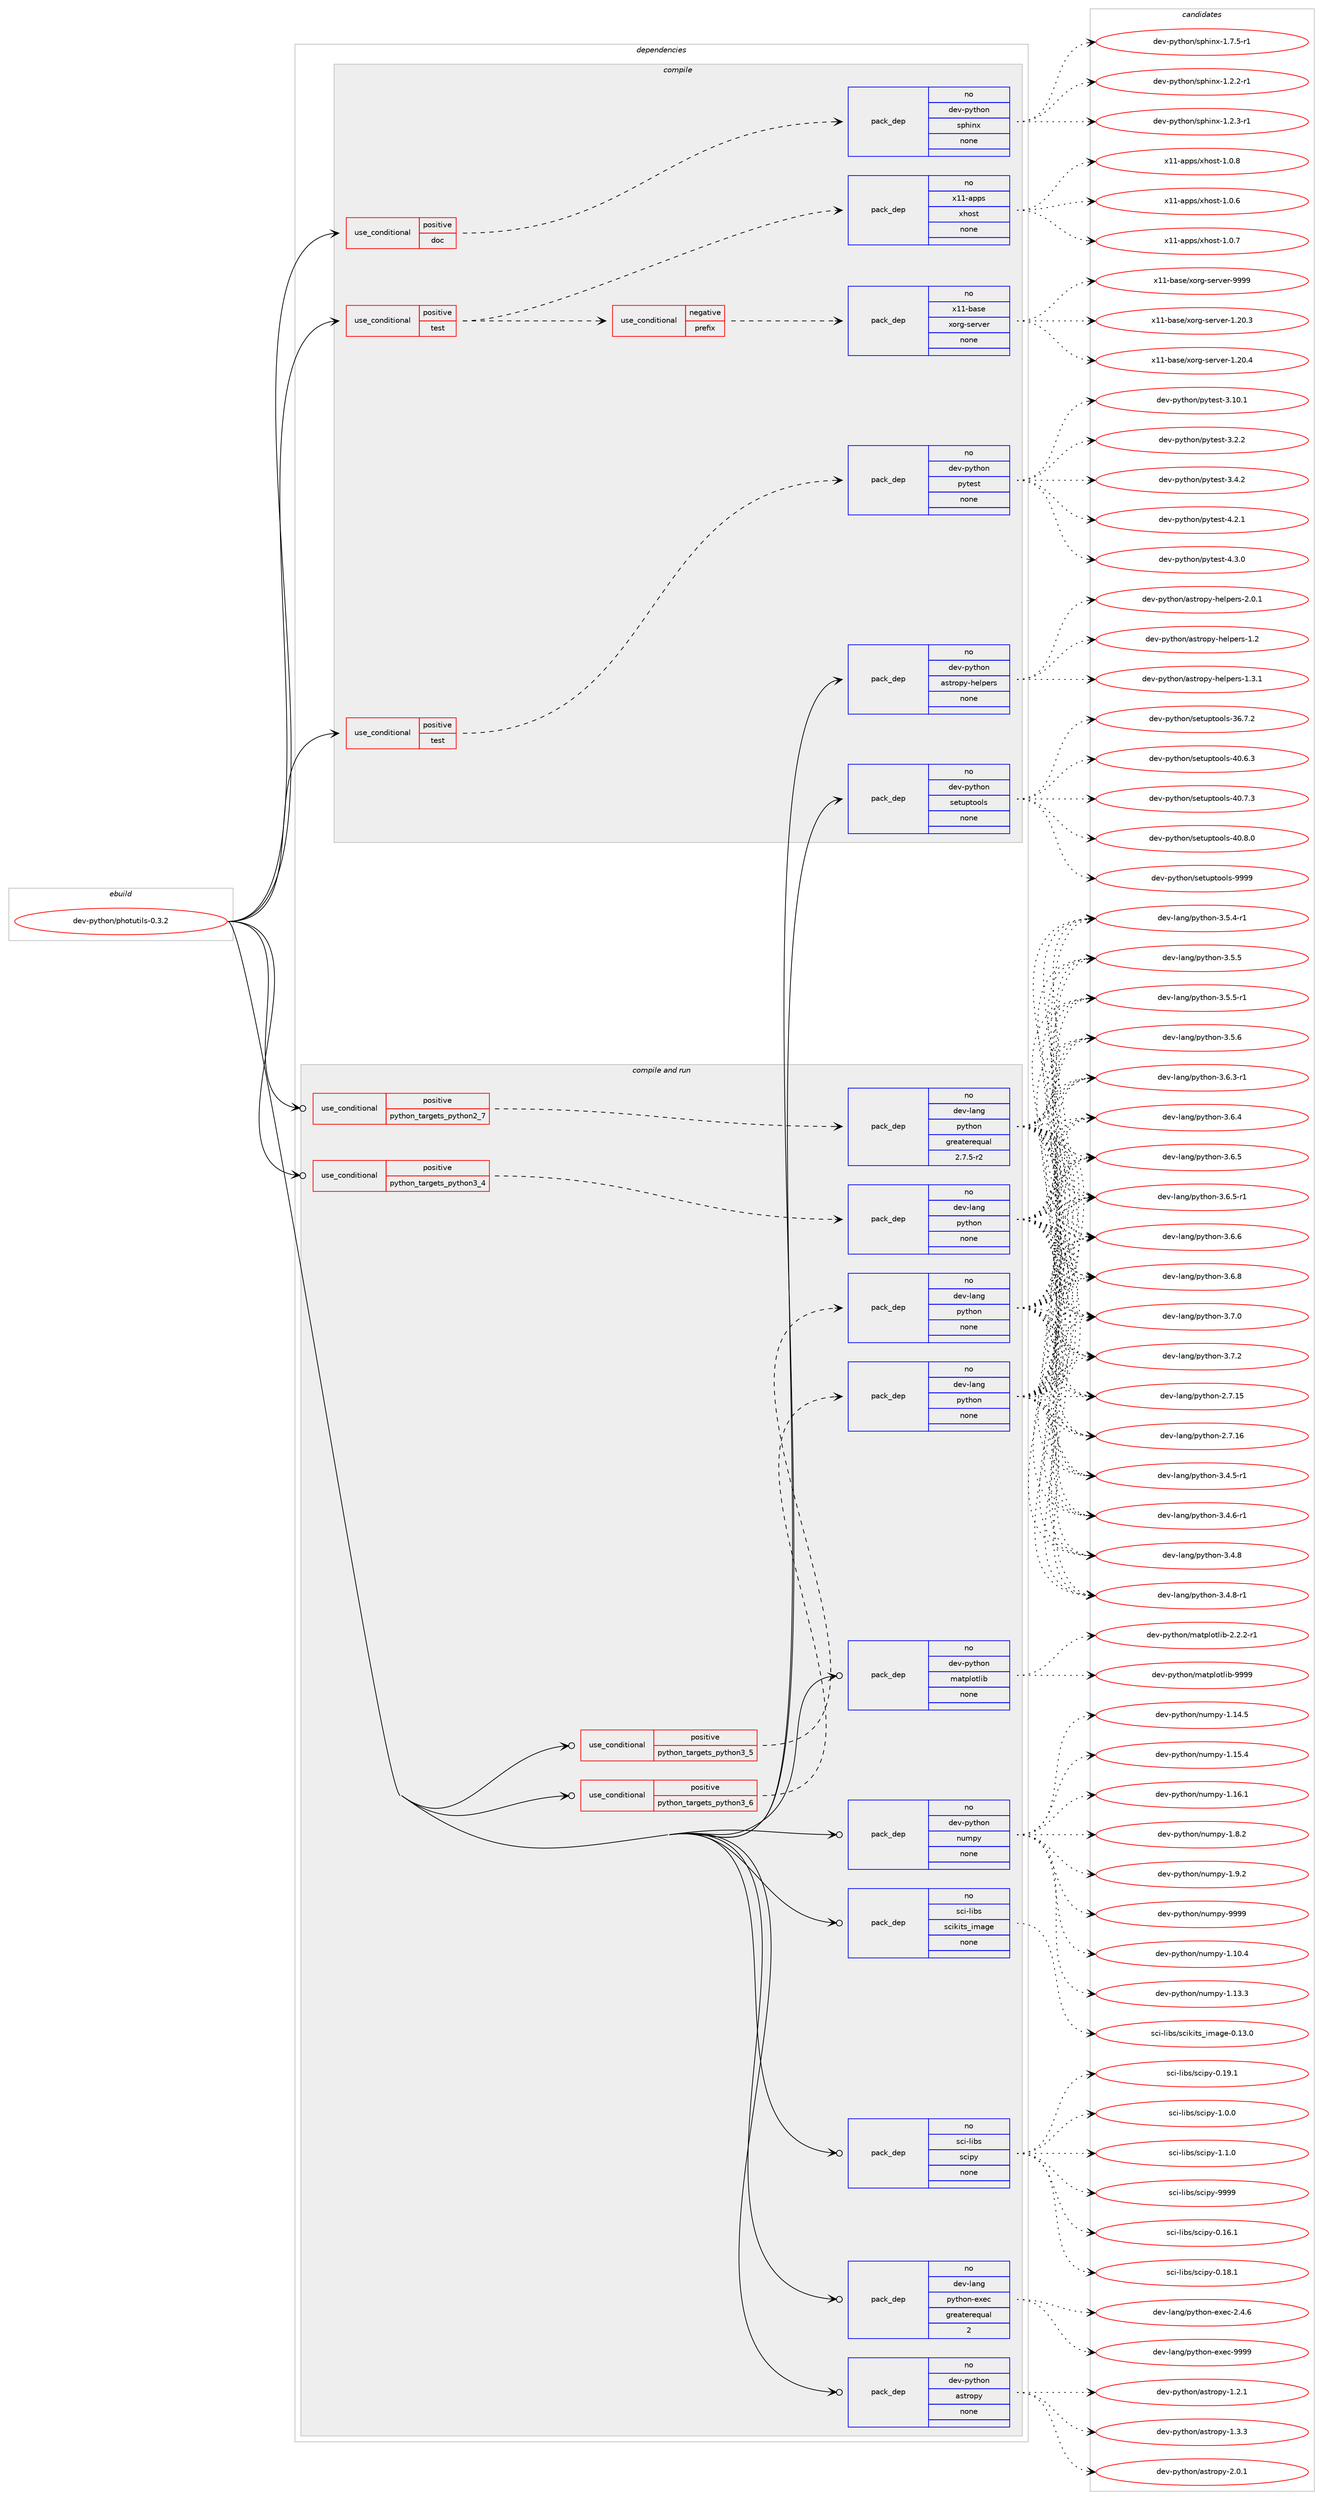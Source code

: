 digraph prolog {

# *************
# Graph options
# *************

newrank=true;
concentrate=true;
compound=true;
graph [rankdir=LR,fontname=Helvetica,fontsize=10,ranksep=1.5];#, ranksep=2.5, nodesep=0.2];
edge  [arrowhead=vee];
node  [fontname=Helvetica,fontsize=10];

# **********
# The ebuild
# **********

subgraph cluster_leftcol {
color=gray;
rank=same;
label=<<i>ebuild</i>>;
id [label="dev-python/photutils-0.3.2", color=red, width=4, href="../dev-python/photutils-0.3.2.svg"];
}

# ****************
# The dependencies
# ****************

subgraph cluster_midcol {
color=gray;
label=<<i>dependencies</i>>;
subgraph cluster_compile {
fillcolor="#eeeeee";
style=filled;
label=<<i>compile</i>>;
subgraph cond379362 {
dependency1425349 [label=<<TABLE BORDER="0" CELLBORDER="1" CELLSPACING="0" CELLPADDING="4"><TR><TD ROWSPAN="3" CELLPADDING="10">use_conditional</TD></TR><TR><TD>positive</TD></TR><TR><TD>doc</TD></TR></TABLE>>, shape=none, color=red];
subgraph pack1022677 {
dependency1425350 [label=<<TABLE BORDER="0" CELLBORDER="1" CELLSPACING="0" CELLPADDING="4" WIDTH="220"><TR><TD ROWSPAN="6" CELLPADDING="30">pack_dep</TD></TR><TR><TD WIDTH="110">no</TD></TR><TR><TD>dev-python</TD></TR><TR><TD>sphinx</TD></TR><TR><TD>none</TD></TR><TR><TD></TD></TR></TABLE>>, shape=none, color=blue];
}
dependency1425349:e -> dependency1425350:w [weight=20,style="dashed",arrowhead="vee"];
}
id:e -> dependency1425349:w [weight=20,style="solid",arrowhead="vee"];
subgraph cond379363 {
dependency1425351 [label=<<TABLE BORDER="0" CELLBORDER="1" CELLSPACING="0" CELLPADDING="4"><TR><TD ROWSPAN="3" CELLPADDING="10">use_conditional</TD></TR><TR><TD>positive</TD></TR><TR><TD>test</TD></TR></TABLE>>, shape=none, color=red];
subgraph cond379364 {
dependency1425352 [label=<<TABLE BORDER="0" CELLBORDER="1" CELLSPACING="0" CELLPADDING="4"><TR><TD ROWSPAN="3" CELLPADDING="10">use_conditional</TD></TR><TR><TD>negative</TD></TR><TR><TD>prefix</TD></TR></TABLE>>, shape=none, color=red];
subgraph pack1022678 {
dependency1425353 [label=<<TABLE BORDER="0" CELLBORDER="1" CELLSPACING="0" CELLPADDING="4" WIDTH="220"><TR><TD ROWSPAN="6" CELLPADDING="30">pack_dep</TD></TR><TR><TD WIDTH="110">no</TD></TR><TR><TD>x11-base</TD></TR><TR><TD>xorg-server</TD></TR><TR><TD>none</TD></TR><TR><TD></TD></TR></TABLE>>, shape=none, color=blue];
}
dependency1425352:e -> dependency1425353:w [weight=20,style="dashed",arrowhead="vee"];
}
dependency1425351:e -> dependency1425352:w [weight=20,style="dashed",arrowhead="vee"];
subgraph pack1022679 {
dependency1425354 [label=<<TABLE BORDER="0" CELLBORDER="1" CELLSPACING="0" CELLPADDING="4" WIDTH="220"><TR><TD ROWSPAN="6" CELLPADDING="30">pack_dep</TD></TR><TR><TD WIDTH="110">no</TD></TR><TR><TD>x11-apps</TD></TR><TR><TD>xhost</TD></TR><TR><TD>none</TD></TR><TR><TD></TD></TR></TABLE>>, shape=none, color=blue];
}
dependency1425351:e -> dependency1425354:w [weight=20,style="dashed",arrowhead="vee"];
}
id:e -> dependency1425351:w [weight=20,style="solid",arrowhead="vee"];
subgraph cond379365 {
dependency1425355 [label=<<TABLE BORDER="0" CELLBORDER="1" CELLSPACING="0" CELLPADDING="4"><TR><TD ROWSPAN="3" CELLPADDING="10">use_conditional</TD></TR><TR><TD>positive</TD></TR><TR><TD>test</TD></TR></TABLE>>, shape=none, color=red];
subgraph pack1022680 {
dependency1425356 [label=<<TABLE BORDER="0" CELLBORDER="1" CELLSPACING="0" CELLPADDING="4" WIDTH="220"><TR><TD ROWSPAN="6" CELLPADDING="30">pack_dep</TD></TR><TR><TD WIDTH="110">no</TD></TR><TR><TD>dev-python</TD></TR><TR><TD>pytest</TD></TR><TR><TD>none</TD></TR><TR><TD></TD></TR></TABLE>>, shape=none, color=blue];
}
dependency1425355:e -> dependency1425356:w [weight=20,style="dashed",arrowhead="vee"];
}
id:e -> dependency1425355:w [weight=20,style="solid",arrowhead="vee"];
subgraph pack1022681 {
dependency1425357 [label=<<TABLE BORDER="0" CELLBORDER="1" CELLSPACING="0" CELLPADDING="4" WIDTH="220"><TR><TD ROWSPAN="6" CELLPADDING="30">pack_dep</TD></TR><TR><TD WIDTH="110">no</TD></TR><TR><TD>dev-python</TD></TR><TR><TD>astropy-helpers</TD></TR><TR><TD>none</TD></TR><TR><TD></TD></TR></TABLE>>, shape=none, color=blue];
}
id:e -> dependency1425357:w [weight=20,style="solid",arrowhead="vee"];
subgraph pack1022682 {
dependency1425358 [label=<<TABLE BORDER="0" CELLBORDER="1" CELLSPACING="0" CELLPADDING="4" WIDTH="220"><TR><TD ROWSPAN="6" CELLPADDING="30">pack_dep</TD></TR><TR><TD WIDTH="110">no</TD></TR><TR><TD>dev-python</TD></TR><TR><TD>setuptools</TD></TR><TR><TD>none</TD></TR><TR><TD></TD></TR></TABLE>>, shape=none, color=blue];
}
id:e -> dependency1425358:w [weight=20,style="solid",arrowhead="vee"];
}
subgraph cluster_compileandrun {
fillcolor="#eeeeee";
style=filled;
label=<<i>compile and run</i>>;
subgraph cond379366 {
dependency1425359 [label=<<TABLE BORDER="0" CELLBORDER="1" CELLSPACING="0" CELLPADDING="4"><TR><TD ROWSPAN="3" CELLPADDING="10">use_conditional</TD></TR><TR><TD>positive</TD></TR><TR><TD>python_targets_python2_7</TD></TR></TABLE>>, shape=none, color=red];
subgraph pack1022683 {
dependency1425360 [label=<<TABLE BORDER="0" CELLBORDER="1" CELLSPACING="0" CELLPADDING="4" WIDTH="220"><TR><TD ROWSPAN="6" CELLPADDING="30">pack_dep</TD></TR><TR><TD WIDTH="110">no</TD></TR><TR><TD>dev-lang</TD></TR><TR><TD>python</TD></TR><TR><TD>greaterequal</TD></TR><TR><TD>2.7.5-r2</TD></TR></TABLE>>, shape=none, color=blue];
}
dependency1425359:e -> dependency1425360:w [weight=20,style="dashed",arrowhead="vee"];
}
id:e -> dependency1425359:w [weight=20,style="solid",arrowhead="odotvee"];
subgraph cond379367 {
dependency1425361 [label=<<TABLE BORDER="0" CELLBORDER="1" CELLSPACING="0" CELLPADDING="4"><TR><TD ROWSPAN="3" CELLPADDING="10">use_conditional</TD></TR><TR><TD>positive</TD></TR><TR><TD>python_targets_python3_4</TD></TR></TABLE>>, shape=none, color=red];
subgraph pack1022684 {
dependency1425362 [label=<<TABLE BORDER="0" CELLBORDER="1" CELLSPACING="0" CELLPADDING="4" WIDTH="220"><TR><TD ROWSPAN="6" CELLPADDING="30">pack_dep</TD></TR><TR><TD WIDTH="110">no</TD></TR><TR><TD>dev-lang</TD></TR><TR><TD>python</TD></TR><TR><TD>none</TD></TR><TR><TD></TD></TR></TABLE>>, shape=none, color=blue];
}
dependency1425361:e -> dependency1425362:w [weight=20,style="dashed",arrowhead="vee"];
}
id:e -> dependency1425361:w [weight=20,style="solid",arrowhead="odotvee"];
subgraph cond379368 {
dependency1425363 [label=<<TABLE BORDER="0" CELLBORDER="1" CELLSPACING="0" CELLPADDING="4"><TR><TD ROWSPAN="3" CELLPADDING="10">use_conditional</TD></TR><TR><TD>positive</TD></TR><TR><TD>python_targets_python3_5</TD></TR></TABLE>>, shape=none, color=red];
subgraph pack1022685 {
dependency1425364 [label=<<TABLE BORDER="0" CELLBORDER="1" CELLSPACING="0" CELLPADDING="4" WIDTH="220"><TR><TD ROWSPAN="6" CELLPADDING="30">pack_dep</TD></TR><TR><TD WIDTH="110">no</TD></TR><TR><TD>dev-lang</TD></TR><TR><TD>python</TD></TR><TR><TD>none</TD></TR><TR><TD></TD></TR></TABLE>>, shape=none, color=blue];
}
dependency1425363:e -> dependency1425364:w [weight=20,style="dashed",arrowhead="vee"];
}
id:e -> dependency1425363:w [weight=20,style="solid",arrowhead="odotvee"];
subgraph cond379369 {
dependency1425365 [label=<<TABLE BORDER="0" CELLBORDER="1" CELLSPACING="0" CELLPADDING="4"><TR><TD ROWSPAN="3" CELLPADDING="10">use_conditional</TD></TR><TR><TD>positive</TD></TR><TR><TD>python_targets_python3_6</TD></TR></TABLE>>, shape=none, color=red];
subgraph pack1022686 {
dependency1425366 [label=<<TABLE BORDER="0" CELLBORDER="1" CELLSPACING="0" CELLPADDING="4" WIDTH="220"><TR><TD ROWSPAN="6" CELLPADDING="30">pack_dep</TD></TR><TR><TD WIDTH="110">no</TD></TR><TR><TD>dev-lang</TD></TR><TR><TD>python</TD></TR><TR><TD>none</TD></TR><TR><TD></TD></TR></TABLE>>, shape=none, color=blue];
}
dependency1425365:e -> dependency1425366:w [weight=20,style="dashed",arrowhead="vee"];
}
id:e -> dependency1425365:w [weight=20,style="solid",arrowhead="odotvee"];
subgraph pack1022687 {
dependency1425367 [label=<<TABLE BORDER="0" CELLBORDER="1" CELLSPACING="0" CELLPADDING="4" WIDTH="220"><TR><TD ROWSPAN="6" CELLPADDING="30">pack_dep</TD></TR><TR><TD WIDTH="110">no</TD></TR><TR><TD>dev-lang</TD></TR><TR><TD>python-exec</TD></TR><TR><TD>greaterequal</TD></TR><TR><TD>2</TD></TR></TABLE>>, shape=none, color=blue];
}
id:e -> dependency1425367:w [weight=20,style="solid",arrowhead="odotvee"];
subgraph pack1022688 {
dependency1425368 [label=<<TABLE BORDER="0" CELLBORDER="1" CELLSPACING="0" CELLPADDING="4" WIDTH="220"><TR><TD ROWSPAN="6" CELLPADDING="30">pack_dep</TD></TR><TR><TD WIDTH="110">no</TD></TR><TR><TD>dev-python</TD></TR><TR><TD>astropy</TD></TR><TR><TD>none</TD></TR><TR><TD></TD></TR></TABLE>>, shape=none, color=blue];
}
id:e -> dependency1425368:w [weight=20,style="solid",arrowhead="odotvee"];
subgraph pack1022689 {
dependency1425369 [label=<<TABLE BORDER="0" CELLBORDER="1" CELLSPACING="0" CELLPADDING="4" WIDTH="220"><TR><TD ROWSPAN="6" CELLPADDING="30">pack_dep</TD></TR><TR><TD WIDTH="110">no</TD></TR><TR><TD>dev-python</TD></TR><TR><TD>matplotlib</TD></TR><TR><TD>none</TD></TR><TR><TD></TD></TR></TABLE>>, shape=none, color=blue];
}
id:e -> dependency1425369:w [weight=20,style="solid",arrowhead="odotvee"];
subgraph pack1022690 {
dependency1425370 [label=<<TABLE BORDER="0" CELLBORDER="1" CELLSPACING="0" CELLPADDING="4" WIDTH="220"><TR><TD ROWSPAN="6" CELLPADDING="30">pack_dep</TD></TR><TR><TD WIDTH="110">no</TD></TR><TR><TD>dev-python</TD></TR><TR><TD>numpy</TD></TR><TR><TD>none</TD></TR><TR><TD></TD></TR></TABLE>>, shape=none, color=blue];
}
id:e -> dependency1425370:w [weight=20,style="solid",arrowhead="odotvee"];
subgraph pack1022691 {
dependency1425371 [label=<<TABLE BORDER="0" CELLBORDER="1" CELLSPACING="0" CELLPADDING="4" WIDTH="220"><TR><TD ROWSPAN="6" CELLPADDING="30">pack_dep</TD></TR><TR><TD WIDTH="110">no</TD></TR><TR><TD>sci-libs</TD></TR><TR><TD>scikits_image</TD></TR><TR><TD>none</TD></TR><TR><TD></TD></TR></TABLE>>, shape=none, color=blue];
}
id:e -> dependency1425371:w [weight=20,style="solid",arrowhead="odotvee"];
subgraph pack1022692 {
dependency1425372 [label=<<TABLE BORDER="0" CELLBORDER="1" CELLSPACING="0" CELLPADDING="4" WIDTH="220"><TR><TD ROWSPAN="6" CELLPADDING="30">pack_dep</TD></TR><TR><TD WIDTH="110">no</TD></TR><TR><TD>sci-libs</TD></TR><TR><TD>scipy</TD></TR><TR><TD>none</TD></TR><TR><TD></TD></TR></TABLE>>, shape=none, color=blue];
}
id:e -> dependency1425372:w [weight=20,style="solid",arrowhead="odotvee"];
}
subgraph cluster_run {
fillcolor="#eeeeee";
style=filled;
label=<<i>run</i>>;
}
}

# **************
# The candidates
# **************

subgraph cluster_choices {
rank=same;
color=gray;
label=<<i>candidates</i>>;

subgraph choice1022677 {
color=black;
nodesep=1;
choice10010111845112121116104111110471151121041051101204549465046504511449 [label="dev-python/sphinx-1.2.2-r1", color=red, width=4,href="../dev-python/sphinx-1.2.2-r1.svg"];
choice10010111845112121116104111110471151121041051101204549465046514511449 [label="dev-python/sphinx-1.2.3-r1", color=red, width=4,href="../dev-python/sphinx-1.2.3-r1.svg"];
choice10010111845112121116104111110471151121041051101204549465546534511449 [label="dev-python/sphinx-1.7.5-r1", color=red, width=4,href="../dev-python/sphinx-1.7.5-r1.svg"];
dependency1425350:e -> choice10010111845112121116104111110471151121041051101204549465046504511449:w [style=dotted,weight="100"];
dependency1425350:e -> choice10010111845112121116104111110471151121041051101204549465046514511449:w [style=dotted,weight="100"];
dependency1425350:e -> choice10010111845112121116104111110471151121041051101204549465546534511449:w [style=dotted,weight="100"];
}
subgraph choice1022678 {
color=black;
nodesep=1;
choice1204949459897115101471201111141034511510111411810111445494650484651 [label="x11-base/xorg-server-1.20.3", color=red, width=4,href="../x11-base/xorg-server-1.20.3.svg"];
choice1204949459897115101471201111141034511510111411810111445494650484652 [label="x11-base/xorg-server-1.20.4", color=red, width=4,href="../x11-base/xorg-server-1.20.4.svg"];
choice120494945989711510147120111114103451151011141181011144557575757 [label="x11-base/xorg-server-9999", color=red, width=4,href="../x11-base/xorg-server-9999.svg"];
dependency1425353:e -> choice1204949459897115101471201111141034511510111411810111445494650484651:w [style=dotted,weight="100"];
dependency1425353:e -> choice1204949459897115101471201111141034511510111411810111445494650484652:w [style=dotted,weight="100"];
dependency1425353:e -> choice120494945989711510147120111114103451151011141181011144557575757:w [style=dotted,weight="100"];
}
subgraph choice1022679 {
color=black;
nodesep=1;
choice1204949459711211211547120104111115116454946484654 [label="x11-apps/xhost-1.0.6", color=red, width=4,href="../x11-apps/xhost-1.0.6.svg"];
choice1204949459711211211547120104111115116454946484655 [label="x11-apps/xhost-1.0.7", color=red, width=4,href="../x11-apps/xhost-1.0.7.svg"];
choice1204949459711211211547120104111115116454946484656 [label="x11-apps/xhost-1.0.8", color=red, width=4,href="../x11-apps/xhost-1.0.8.svg"];
dependency1425354:e -> choice1204949459711211211547120104111115116454946484654:w [style=dotted,weight="100"];
dependency1425354:e -> choice1204949459711211211547120104111115116454946484655:w [style=dotted,weight="100"];
dependency1425354:e -> choice1204949459711211211547120104111115116454946484656:w [style=dotted,weight="100"];
}
subgraph choice1022680 {
color=black;
nodesep=1;
choice100101118451121211161041111104711212111610111511645514649484649 [label="dev-python/pytest-3.10.1", color=red, width=4,href="../dev-python/pytest-3.10.1.svg"];
choice1001011184511212111610411111047112121116101115116455146504650 [label="dev-python/pytest-3.2.2", color=red, width=4,href="../dev-python/pytest-3.2.2.svg"];
choice1001011184511212111610411111047112121116101115116455146524650 [label="dev-python/pytest-3.4.2", color=red, width=4,href="../dev-python/pytest-3.4.2.svg"];
choice1001011184511212111610411111047112121116101115116455246504649 [label="dev-python/pytest-4.2.1", color=red, width=4,href="../dev-python/pytest-4.2.1.svg"];
choice1001011184511212111610411111047112121116101115116455246514648 [label="dev-python/pytest-4.3.0", color=red, width=4,href="../dev-python/pytest-4.3.0.svg"];
dependency1425356:e -> choice100101118451121211161041111104711212111610111511645514649484649:w [style=dotted,weight="100"];
dependency1425356:e -> choice1001011184511212111610411111047112121116101115116455146504650:w [style=dotted,weight="100"];
dependency1425356:e -> choice1001011184511212111610411111047112121116101115116455146524650:w [style=dotted,weight="100"];
dependency1425356:e -> choice1001011184511212111610411111047112121116101115116455246504649:w [style=dotted,weight="100"];
dependency1425356:e -> choice1001011184511212111610411111047112121116101115116455246514648:w [style=dotted,weight="100"];
}
subgraph choice1022681 {
color=black;
nodesep=1;
choice1001011184511212111610411111047971151161141111121214510410110811210111411545494650 [label="dev-python/astropy-helpers-1.2", color=red, width=4,href="../dev-python/astropy-helpers-1.2.svg"];
choice10010111845112121116104111110479711511611411111212145104101108112101114115454946514649 [label="dev-python/astropy-helpers-1.3.1", color=red, width=4,href="../dev-python/astropy-helpers-1.3.1.svg"];
choice10010111845112121116104111110479711511611411111212145104101108112101114115455046484649 [label="dev-python/astropy-helpers-2.0.1", color=red, width=4,href="../dev-python/astropy-helpers-2.0.1.svg"];
dependency1425357:e -> choice1001011184511212111610411111047971151161141111121214510410110811210111411545494650:w [style=dotted,weight="100"];
dependency1425357:e -> choice10010111845112121116104111110479711511611411111212145104101108112101114115454946514649:w [style=dotted,weight="100"];
dependency1425357:e -> choice10010111845112121116104111110479711511611411111212145104101108112101114115455046484649:w [style=dotted,weight="100"];
}
subgraph choice1022682 {
color=black;
nodesep=1;
choice100101118451121211161041111104711510111611711211611111110811545515446554650 [label="dev-python/setuptools-36.7.2", color=red, width=4,href="../dev-python/setuptools-36.7.2.svg"];
choice100101118451121211161041111104711510111611711211611111110811545524846544651 [label="dev-python/setuptools-40.6.3", color=red, width=4,href="../dev-python/setuptools-40.6.3.svg"];
choice100101118451121211161041111104711510111611711211611111110811545524846554651 [label="dev-python/setuptools-40.7.3", color=red, width=4,href="../dev-python/setuptools-40.7.3.svg"];
choice100101118451121211161041111104711510111611711211611111110811545524846564648 [label="dev-python/setuptools-40.8.0", color=red, width=4,href="../dev-python/setuptools-40.8.0.svg"];
choice10010111845112121116104111110471151011161171121161111111081154557575757 [label="dev-python/setuptools-9999", color=red, width=4,href="../dev-python/setuptools-9999.svg"];
dependency1425358:e -> choice100101118451121211161041111104711510111611711211611111110811545515446554650:w [style=dotted,weight="100"];
dependency1425358:e -> choice100101118451121211161041111104711510111611711211611111110811545524846544651:w [style=dotted,weight="100"];
dependency1425358:e -> choice100101118451121211161041111104711510111611711211611111110811545524846554651:w [style=dotted,weight="100"];
dependency1425358:e -> choice100101118451121211161041111104711510111611711211611111110811545524846564648:w [style=dotted,weight="100"];
dependency1425358:e -> choice10010111845112121116104111110471151011161171121161111111081154557575757:w [style=dotted,weight="100"];
}
subgraph choice1022683 {
color=black;
nodesep=1;
choice10010111845108971101034711212111610411111045504655464953 [label="dev-lang/python-2.7.15", color=red, width=4,href="../dev-lang/python-2.7.15.svg"];
choice10010111845108971101034711212111610411111045504655464954 [label="dev-lang/python-2.7.16", color=red, width=4,href="../dev-lang/python-2.7.16.svg"];
choice1001011184510897110103471121211161041111104551465246534511449 [label="dev-lang/python-3.4.5-r1", color=red, width=4,href="../dev-lang/python-3.4.5-r1.svg"];
choice1001011184510897110103471121211161041111104551465246544511449 [label="dev-lang/python-3.4.6-r1", color=red, width=4,href="../dev-lang/python-3.4.6-r1.svg"];
choice100101118451089711010347112121116104111110455146524656 [label="dev-lang/python-3.4.8", color=red, width=4,href="../dev-lang/python-3.4.8.svg"];
choice1001011184510897110103471121211161041111104551465246564511449 [label="dev-lang/python-3.4.8-r1", color=red, width=4,href="../dev-lang/python-3.4.8-r1.svg"];
choice1001011184510897110103471121211161041111104551465346524511449 [label="dev-lang/python-3.5.4-r1", color=red, width=4,href="../dev-lang/python-3.5.4-r1.svg"];
choice100101118451089711010347112121116104111110455146534653 [label="dev-lang/python-3.5.5", color=red, width=4,href="../dev-lang/python-3.5.5.svg"];
choice1001011184510897110103471121211161041111104551465346534511449 [label="dev-lang/python-3.5.5-r1", color=red, width=4,href="../dev-lang/python-3.5.5-r1.svg"];
choice100101118451089711010347112121116104111110455146534654 [label="dev-lang/python-3.5.6", color=red, width=4,href="../dev-lang/python-3.5.6.svg"];
choice1001011184510897110103471121211161041111104551465446514511449 [label="dev-lang/python-3.6.3-r1", color=red, width=4,href="../dev-lang/python-3.6.3-r1.svg"];
choice100101118451089711010347112121116104111110455146544652 [label="dev-lang/python-3.6.4", color=red, width=4,href="../dev-lang/python-3.6.4.svg"];
choice100101118451089711010347112121116104111110455146544653 [label="dev-lang/python-3.6.5", color=red, width=4,href="../dev-lang/python-3.6.5.svg"];
choice1001011184510897110103471121211161041111104551465446534511449 [label="dev-lang/python-3.6.5-r1", color=red, width=4,href="../dev-lang/python-3.6.5-r1.svg"];
choice100101118451089711010347112121116104111110455146544654 [label="dev-lang/python-3.6.6", color=red, width=4,href="../dev-lang/python-3.6.6.svg"];
choice100101118451089711010347112121116104111110455146544656 [label="dev-lang/python-3.6.8", color=red, width=4,href="../dev-lang/python-3.6.8.svg"];
choice100101118451089711010347112121116104111110455146554648 [label="dev-lang/python-3.7.0", color=red, width=4,href="../dev-lang/python-3.7.0.svg"];
choice100101118451089711010347112121116104111110455146554650 [label="dev-lang/python-3.7.2", color=red, width=4,href="../dev-lang/python-3.7.2.svg"];
dependency1425360:e -> choice10010111845108971101034711212111610411111045504655464953:w [style=dotted,weight="100"];
dependency1425360:e -> choice10010111845108971101034711212111610411111045504655464954:w [style=dotted,weight="100"];
dependency1425360:e -> choice1001011184510897110103471121211161041111104551465246534511449:w [style=dotted,weight="100"];
dependency1425360:e -> choice1001011184510897110103471121211161041111104551465246544511449:w [style=dotted,weight="100"];
dependency1425360:e -> choice100101118451089711010347112121116104111110455146524656:w [style=dotted,weight="100"];
dependency1425360:e -> choice1001011184510897110103471121211161041111104551465246564511449:w [style=dotted,weight="100"];
dependency1425360:e -> choice1001011184510897110103471121211161041111104551465346524511449:w [style=dotted,weight="100"];
dependency1425360:e -> choice100101118451089711010347112121116104111110455146534653:w [style=dotted,weight="100"];
dependency1425360:e -> choice1001011184510897110103471121211161041111104551465346534511449:w [style=dotted,weight="100"];
dependency1425360:e -> choice100101118451089711010347112121116104111110455146534654:w [style=dotted,weight="100"];
dependency1425360:e -> choice1001011184510897110103471121211161041111104551465446514511449:w [style=dotted,weight="100"];
dependency1425360:e -> choice100101118451089711010347112121116104111110455146544652:w [style=dotted,weight="100"];
dependency1425360:e -> choice100101118451089711010347112121116104111110455146544653:w [style=dotted,weight="100"];
dependency1425360:e -> choice1001011184510897110103471121211161041111104551465446534511449:w [style=dotted,weight="100"];
dependency1425360:e -> choice100101118451089711010347112121116104111110455146544654:w [style=dotted,weight="100"];
dependency1425360:e -> choice100101118451089711010347112121116104111110455146544656:w [style=dotted,weight="100"];
dependency1425360:e -> choice100101118451089711010347112121116104111110455146554648:w [style=dotted,weight="100"];
dependency1425360:e -> choice100101118451089711010347112121116104111110455146554650:w [style=dotted,weight="100"];
}
subgraph choice1022684 {
color=black;
nodesep=1;
choice10010111845108971101034711212111610411111045504655464953 [label="dev-lang/python-2.7.15", color=red, width=4,href="../dev-lang/python-2.7.15.svg"];
choice10010111845108971101034711212111610411111045504655464954 [label="dev-lang/python-2.7.16", color=red, width=4,href="../dev-lang/python-2.7.16.svg"];
choice1001011184510897110103471121211161041111104551465246534511449 [label="dev-lang/python-3.4.5-r1", color=red, width=4,href="../dev-lang/python-3.4.5-r1.svg"];
choice1001011184510897110103471121211161041111104551465246544511449 [label="dev-lang/python-3.4.6-r1", color=red, width=4,href="../dev-lang/python-3.4.6-r1.svg"];
choice100101118451089711010347112121116104111110455146524656 [label="dev-lang/python-3.4.8", color=red, width=4,href="../dev-lang/python-3.4.8.svg"];
choice1001011184510897110103471121211161041111104551465246564511449 [label="dev-lang/python-3.4.8-r1", color=red, width=4,href="../dev-lang/python-3.4.8-r1.svg"];
choice1001011184510897110103471121211161041111104551465346524511449 [label="dev-lang/python-3.5.4-r1", color=red, width=4,href="../dev-lang/python-3.5.4-r1.svg"];
choice100101118451089711010347112121116104111110455146534653 [label="dev-lang/python-3.5.5", color=red, width=4,href="../dev-lang/python-3.5.5.svg"];
choice1001011184510897110103471121211161041111104551465346534511449 [label="dev-lang/python-3.5.5-r1", color=red, width=4,href="../dev-lang/python-3.5.5-r1.svg"];
choice100101118451089711010347112121116104111110455146534654 [label="dev-lang/python-3.5.6", color=red, width=4,href="../dev-lang/python-3.5.6.svg"];
choice1001011184510897110103471121211161041111104551465446514511449 [label="dev-lang/python-3.6.3-r1", color=red, width=4,href="../dev-lang/python-3.6.3-r1.svg"];
choice100101118451089711010347112121116104111110455146544652 [label="dev-lang/python-3.6.4", color=red, width=4,href="../dev-lang/python-3.6.4.svg"];
choice100101118451089711010347112121116104111110455146544653 [label="dev-lang/python-3.6.5", color=red, width=4,href="../dev-lang/python-3.6.5.svg"];
choice1001011184510897110103471121211161041111104551465446534511449 [label="dev-lang/python-3.6.5-r1", color=red, width=4,href="../dev-lang/python-3.6.5-r1.svg"];
choice100101118451089711010347112121116104111110455146544654 [label="dev-lang/python-3.6.6", color=red, width=4,href="../dev-lang/python-3.6.6.svg"];
choice100101118451089711010347112121116104111110455146544656 [label="dev-lang/python-3.6.8", color=red, width=4,href="../dev-lang/python-3.6.8.svg"];
choice100101118451089711010347112121116104111110455146554648 [label="dev-lang/python-3.7.0", color=red, width=4,href="../dev-lang/python-3.7.0.svg"];
choice100101118451089711010347112121116104111110455146554650 [label="dev-lang/python-3.7.2", color=red, width=4,href="../dev-lang/python-3.7.2.svg"];
dependency1425362:e -> choice10010111845108971101034711212111610411111045504655464953:w [style=dotted,weight="100"];
dependency1425362:e -> choice10010111845108971101034711212111610411111045504655464954:w [style=dotted,weight="100"];
dependency1425362:e -> choice1001011184510897110103471121211161041111104551465246534511449:w [style=dotted,weight="100"];
dependency1425362:e -> choice1001011184510897110103471121211161041111104551465246544511449:w [style=dotted,weight="100"];
dependency1425362:e -> choice100101118451089711010347112121116104111110455146524656:w [style=dotted,weight="100"];
dependency1425362:e -> choice1001011184510897110103471121211161041111104551465246564511449:w [style=dotted,weight="100"];
dependency1425362:e -> choice1001011184510897110103471121211161041111104551465346524511449:w [style=dotted,weight="100"];
dependency1425362:e -> choice100101118451089711010347112121116104111110455146534653:w [style=dotted,weight="100"];
dependency1425362:e -> choice1001011184510897110103471121211161041111104551465346534511449:w [style=dotted,weight="100"];
dependency1425362:e -> choice100101118451089711010347112121116104111110455146534654:w [style=dotted,weight="100"];
dependency1425362:e -> choice1001011184510897110103471121211161041111104551465446514511449:w [style=dotted,weight="100"];
dependency1425362:e -> choice100101118451089711010347112121116104111110455146544652:w [style=dotted,weight="100"];
dependency1425362:e -> choice100101118451089711010347112121116104111110455146544653:w [style=dotted,weight="100"];
dependency1425362:e -> choice1001011184510897110103471121211161041111104551465446534511449:w [style=dotted,weight="100"];
dependency1425362:e -> choice100101118451089711010347112121116104111110455146544654:w [style=dotted,weight="100"];
dependency1425362:e -> choice100101118451089711010347112121116104111110455146544656:w [style=dotted,weight="100"];
dependency1425362:e -> choice100101118451089711010347112121116104111110455146554648:w [style=dotted,weight="100"];
dependency1425362:e -> choice100101118451089711010347112121116104111110455146554650:w [style=dotted,weight="100"];
}
subgraph choice1022685 {
color=black;
nodesep=1;
choice10010111845108971101034711212111610411111045504655464953 [label="dev-lang/python-2.7.15", color=red, width=4,href="../dev-lang/python-2.7.15.svg"];
choice10010111845108971101034711212111610411111045504655464954 [label="dev-lang/python-2.7.16", color=red, width=4,href="../dev-lang/python-2.7.16.svg"];
choice1001011184510897110103471121211161041111104551465246534511449 [label="dev-lang/python-3.4.5-r1", color=red, width=4,href="../dev-lang/python-3.4.5-r1.svg"];
choice1001011184510897110103471121211161041111104551465246544511449 [label="dev-lang/python-3.4.6-r1", color=red, width=4,href="../dev-lang/python-3.4.6-r1.svg"];
choice100101118451089711010347112121116104111110455146524656 [label="dev-lang/python-3.4.8", color=red, width=4,href="../dev-lang/python-3.4.8.svg"];
choice1001011184510897110103471121211161041111104551465246564511449 [label="dev-lang/python-3.4.8-r1", color=red, width=4,href="../dev-lang/python-3.4.8-r1.svg"];
choice1001011184510897110103471121211161041111104551465346524511449 [label="dev-lang/python-3.5.4-r1", color=red, width=4,href="../dev-lang/python-3.5.4-r1.svg"];
choice100101118451089711010347112121116104111110455146534653 [label="dev-lang/python-3.5.5", color=red, width=4,href="../dev-lang/python-3.5.5.svg"];
choice1001011184510897110103471121211161041111104551465346534511449 [label="dev-lang/python-3.5.5-r1", color=red, width=4,href="../dev-lang/python-3.5.5-r1.svg"];
choice100101118451089711010347112121116104111110455146534654 [label="dev-lang/python-3.5.6", color=red, width=4,href="../dev-lang/python-3.5.6.svg"];
choice1001011184510897110103471121211161041111104551465446514511449 [label="dev-lang/python-3.6.3-r1", color=red, width=4,href="../dev-lang/python-3.6.3-r1.svg"];
choice100101118451089711010347112121116104111110455146544652 [label="dev-lang/python-3.6.4", color=red, width=4,href="../dev-lang/python-3.6.4.svg"];
choice100101118451089711010347112121116104111110455146544653 [label="dev-lang/python-3.6.5", color=red, width=4,href="../dev-lang/python-3.6.5.svg"];
choice1001011184510897110103471121211161041111104551465446534511449 [label="dev-lang/python-3.6.5-r1", color=red, width=4,href="../dev-lang/python-3.6.5-r1.svg"];
choice100101118451089711010347112121116104111110455146544654 [label="dev-lang/python-3.6.6", color=red, width=4,href="../dev-lang/python-3.6.6.svg"];
choice100101118451089711010347112121116104111110455146544656 [label="dev-lang/python-3.6.8", color=red, width=4,href="../dev-lang/python-3.6.8.svg"];
choice100101118451089711010347112121116104111110455146554648 [label="dev-lang/python-3.7.0", color=red, width=4,href="../dev-lang/python-3.7.0.svg"];
choice100101118451089711010347112121116104111110455146554650 [label="dev-lang/python-3.7.2", color=red, width=4,href="../dev-lang/python-3.7.2.svg"];
dependency1425364:e -> choice10010111845108971101034711212111610411111045504655464953:w [style=dotted,weight="100"];
dependency1425364:e -> choice10010111845108971101034711212111610411111045504655464954:w [style=dotted,weight="100"];
dependency1425364:e -> choice1001011184510897110103471121211161041111104551465246534511449:w [style=dotted,weight="100"];
dependency1425364:e -> choice1001011184510897110103471121211161041111104551465246544511449:w [style=dotted,weight="100"];
dependency1425364:e -> choice100101118451089711010347112121116104111110455146524656:w [style=dotted,weight="100"];
dependency1425364:e -> choice1001011184510897110103471121211161041111104551465246564511449:w [style=dotted,weight="100"];
dependency1425364:e -> choice1001011184510897110103471121211161041111104551465346524511449:w [style=dotted,weight="100"];
dependency1425364:e -> choice100101118451089711010347112121116104111110455146534653:w [style=dotted,weight="100"];
dependency1425364:e -> choice1001011184510897110103471121211161041111104551465346534511449:w [style=dotted,weight="100"];
dependency1425364:e -> choice100101118451089711010347112121116104111110455146534654:w [style=dotted,weight="100"];
dependency1425364:e -> choice1001011184510897110103471121211161041111104551465446514511449:w [style=dotted,weight="100"];
dependency1425364:e -> choice100101118451089711010347112121116104111110455146544652:w [style=dotted,weight="100"];
dependency1425364:e -> choice100101118451089711010347112121116104111110455146544653:w [style=dotted,weight="100"];
dependency1425364:e -> choice1001011184510897110103471121211161041111104551465446534511449:w [style=dotted,weight="100"];
dependency1425364:e -> choice100101118451089711010347112121116104111110455146544654:w [style=dotted,weight="100"];
dependency1425364:e -> choice100101118451089711010347112121116104111110455146544656:w [style=dotted,weight="100"];
dependency1425364:e -> choice100101118451089711010347112121116104111110455146554648:w [style=dotted,weight="100"];
dependency1425364:e -> choice100101118451089711010347112121116104111110455146554650:w [style=dotted,weight="100"];
}
subgraph choice1022686 {
color=black;
nodesep=1;
choice10010111845108971101034711212111610411111045504655464953 [label="dev-lang/python-2.7.15", color=red, width=4,href="../dev-lang/python-2.7.15.svg"];
choice10010111845108971101034711212111610411111045504655464954 [label="dev-lang/python-2.7.16", color=red, width=4,href="../dev-lang/python-2.7.16.svg"];
choice1001011184510897110103471121211161041111104551465246534511449 [label="dev-lang/python-3.4.5-r1", color=red, width=4,href="../dev-lang/python-3.4.5-r1.svg"];
choice1001011184510897110103471121211161041111104551465246544511449 [label="dev-lang/python-3.4.6-r1", color=red, width=4,href="../dev-lang/python-3.4.6-r1.svg"];
choice100101118451089711010347112121116104111110455146524656 [label="dev-lang/python-3.4.8", color=red, width=4,href="../dev-lang/python-3.4.8.svg"];
choice1001011184510897110103471121211161041111104551465246564511449 [label="dev-lang/python-3.4.8-r1", color=red, width=4,href="../dev-lang/python-3.4.8-r1.svg"];
choice1001011184510897110103471121211161041111104551465346524511449 [label="dev-lang/python-3.5.4-r1", color=red, width=4,href="../dev-lang/python-3.5.4-r1.svg"];
choice100101118451089711010347112121116104111110455146534653 [label="dev-lang/python-3.5.5", color=red, width=4,href="../dev-lang/python-3.5.5.svg"];
choice1001011184510897110103471121211161041111104551465346534511449 [label="dev-lang/python-3.5.5-r1", color=red, width=4,href="../dev-lang/python-3.5.5-r1.svg"];
choice100101118451089711010347112121116104111110455146534654 [label="dev-lang/python-3.5.6", color=red, width=4,href="../dev-lang/python-3.5.6.svg"];
choice1001011184510897110103471121211161041111104551465446514511449 [label="dev-lang/python-3.6.3-r1", color=red, width=4,href="../dev-lang/python-3.6.3-r1.svg"];
choice100101118451089711010347112121116104111110455146544652 [label="dev-lang/python-3.6.4", color=red, width=4,href="../dev-lang/python-3.6.4.svg"];
choice100101118451089711010347112121116104111110455146544653 [label="dev-lang/python-3.6.5", color=red, width=4,href="../dev-lang/python-3.6.5.svg"];
choice1001011184510897110103471121211161041111104551465446534511449 [label="dev-lang/python-3.6.5-r1", color=red, width=4,href="../dev-lang/python-3.6.5-r1.svg"];
choice100101118451089711010347112121116104111110455146544654 [label="dev-lang/python-3.6.6", color=red, width=4,href="../dev-lang/python-3.6.6.svg"];
choice100101118451089711010347112121116104111110455146544656 [label="dev-lang/python-3.6.8", color=red, width=4,href="../dev-lang/python-3.6.8.svg"];
choice100101118451089711010347112121116104111110455146554648 [label="dev-lang/python-3.7.0", color=red, width=4,href="../dev-lang/python-3.7.0.svg"];
choice100101118451089711010347112121116104111110455146554650 [label="dev-lang/python-3.7.2", color=red, width=4,href="../dev-lang/python-3.7.2.svg"];
dependency1425366:e -> choice10010111845108971101034711212111610411111045504655464953:w [style=dotted,weight="100"];
dependency1425366:e -> choice10010111845108971101034711212111610411111045504655464954:w [style=dotted,weight="100"];
dependency1425366:e -> choice1001011184510897110103471121211161041111104551465246534511449:w [style=dotted,weight="100"];
dependency1425366:e -> choice1001011184510897110103471121211161041111104551465246544511449:w [style=dotted,weight="100"];
dependency1425366:e -> choice100101118451089711010347112121116104111110455146524656:w [style=dotted,weight="100"];
dependency1425366:e -> choice1001011184510897110103471121211161041111104551465246564511449:w [style=dotted,weight="100"];
dependency1425366:e -> choice1001011184510897110103471121211161041111104551465346524511449:w [style=dotted,weight="100"];
dependency1425366:e -> choice100101118451089711010347112121116104111110455146534653:w [style=dotted,weight="100"];
dependency1425366:e -> choice1001011184510897110103471121211161041111104551465346534511449:w [style=dotted,weight="100"];
dependency1425366:e -> choice100101118451089711010347112121116104111110455146534654:w [style=dotted,weight="100"];
dependency1425366:e -> choice1001011184510897110103471121211161041111104551465446514511449:w [style=dotted,weight="100"];
dependency1425366:e -> choice100101118451089711010347112121116104111110455146544652:w [style=dotted,weight="100"];
dependency1425366:e -> choice100101118451089711010347112121116104111110455146544653:w [style=dotted,weight="100"];
dependency1425366:e -> choice1001011184510897110103471121211161041111104551465446534511449:w [style=dotted,weight="100"];
dependency1425366:e -> choice100101118451089711010347112121116104111110455146544654:w [style=dotted,weight="100"];
dependency1425366:e -> choice100101118451089711010347112121116104111110455146544656:w [style=dotted,weight="100"];
dependency1425366:e -> choice100101118451089711010347112121116104111110455146554648:w [style=dotted,weight="100"];
dependency1425366:e -> choice100101118451089711010347112121116104111110455146554650:w [style=dotted,weight="100"];
}
subgraph choice1022687 {
color=black;
nodesep=1;
choice1001011184510897110103471121211161041111104510112010199455046524654 [label="dev-lang/python-exec-2.4.6", color=red, width=4,href="../dev-lang/python-exec-2.4.6.svg"];
choice10010111845108971101034711212111610411111045101120101994557575757 [label="dev-lang/python-exec-9999", color=red, width=4,href="../dev-lang/python-exec-9999.svg"];
dependency1425367:e -> choice1001011184510897110103471121211161041111104510112010199455046524654:w [style=dotted,weight="100"];
dependency1425367:e -> choice10010111845108971101034711212111610411111045101120101994557575757:w [style=dotted,weight="100"];
}
subgraph choice1022688 {
color=black;
nodesep=1;
choice100101118451121211161041111104797115116114111112121454946504649 [label="dev-python/astropy-1.2.1", color=red, width=4,href="../dev-python/astropy-1.2.1.svg"];
choice100101118451121211161041111104797115116114111112121454946514651 [label="dev-python/astropy-1.3.3", color=red, width=4,href="../dev-python/astropy-1.3.3.svg"];
choice100101118451121211161041111104797115116114111112121455046484649 [label="dev-python/astropy-2.0.1", color=red, width=4,href="../dev-python/astropy-2.0.1.svg"];
dependency1425368:e -> choice100101118451121211161041111104797115116114111112121454946504649:w [style=dotted,weight="100"];
dependency1425368:e -> choice100101118451121211161041111104797115116114111112121454946514651:w [style=dotted,weight="100"];
dependency1425368:e -> choice100101118451121211161041111104797115116114111112121455046484649:w [style=dotted,weight="100"];
}
subgraph choice1022689 {
color=black;
nodesep=1;
choice100101118451121211161041111104710997116112108111116108105984550465046504511449 [label="dev-python/matplotlib-2.2.2-r1", color=red, width=4,href="../dev-python/matplotlib-2.2.2-r1.svg"];
choice100101118451121211161041111104710997116112108111116108105984557575757 [label="dev-python/matplotlib-9999", color=red, width=4,href="../dev-python/matplotlib-9999.svg"];
dependency1425369:e -> choice100101118451121211161041111104710997116112108111116108105984550465046504511449:w [style=dotted,weight="100"];
dependency1425369:e -> choice100101118451121211161041111104710997116112108111116108105984557575757:w [style=dotted,weight="100"];
}
subgraph choice1022690 {
color=black;
nodesep=1;
choice100101118451121211161041111104711011710911212145494649484652 [label="dev-python/numpy-1.10.4", color=red, width=4,href="../dev-python/numpy-1.10.4.svg"];
choice100101118451121211161041111104711011710911212145494649514651 [label="dev-python/numpy-1.13.3", color=red, width=4,href="../dev-python/numpy-1.13.3.svg"];
choice100101118451121211161041111104711011710911212145494649524653 [label="dev-python/numpy-1.14.5", color=red, width=4,href="../dev-python/numpy-1.14.5.svg"];
choice100101118451121211161041111104711011710911212145494649534652 [label="dev-python/numpy-1.15.4", color=red, width=4,href="../dev-python/numpy-1.15.4.svg"];
choice100101118451121211161041111104711011710911212145494649544649 [label="dev-python/numpy-1.16.1", color=red, width=4,href="../dev-python/numpy-1.16.1.svg"];
choice1001011184511212111610411111047110117109112121454946564650 [label="dev-python/numpy-1.8.2", color=red, width=4,href="../dev-python/numpy-1.8.2.svg"];
choice1001011184511212111610411111047110117109112121454946574650 [label="dev-python/numpy-1.9.2", color=red, width=4,href="../dev-python/numpy-1.9.2.svg"];
choice10010111845112121116104111110471101171091121214557575757 [label="dev-python/numpy-9999", color=red, width=4,href="../dev-python/numpy-9999.svg"];
dependency1425370:e -> choice100101118451121211161041111104711011710911212145494649484652:w [style=dotted,weight="100"];
dependency1425370:e -> choice100101118451121211161041111104711011710911212145494649514651:w [style=dotted,weight="100"];
dependency1425370:e -> choice100101118451121211161041111104711011710911212145494649524653:w [style=dotted,weight="100"];
dependency1425370:e -> choice100101118451121211161041111104711011710911212145494649534652:w [style=dotted,weight="100"];
dependency1425370:e -> choice100101118451121211161041111104711011710911212145494649544649:w [style=dotted,weight="100"];
dependency1425370:e -> choice1001011184511212111610411111047110117109112121454946564650:w [style=dotted,weight="100"];
dependency1425370:e -> choice1001011184511212111610411111047110117109112121454946574650:w [style=dotted,weight="100"];
dependency1425370:e -> choice10010111845112121116104111110471101171091121214557575757:w [style=dotted,weight="100"];
}
subgraph choice1022691 {
color=black;
nodesep=1;
choice1159910545108105981154711599105107105116115951051099710310145484649514648 [label="sci-libs/scikits_image-0.13.0", color=red, width=4,href="../sci-libs/scikits_image-0.13.0.svg"];
dependency1425371:e -> choice1159910545108105981154711599105107105116115951051099710310145484649514648:w [style=dotted,weight="100"];
}
subgraph choice1022692 {
color=black;
nodesep=1;
choice115991054510810598115471159910511212145484649544649 [label="sci-libs/scipy-0.16.1", color=red, width=4,href="../sci-libs/scipy-0.16.1.svg"];
choice115991054510810598115471159910511212145484649564649 [label="sci-libs/scipy-0.18.1", color=red, width=4,href="../sci-libs/scipy-0.18.1.svg"];
choice115991054510810598115471159910511212145484649574649 [label="sci-libs/scipy-0.19.1", color=red, width=4,href="../sci-libs/scipy-0.19.1.svg"];
choice1159910545108105981154711599105112121454946484648 [label="sci-libs/scipy-1.0.0", color=red, width=4,href="../sci-libs/scipy-1.0.0.svg"];
choice1159910545108105981154711599105112121454946494648 [label="sci-libs/scipy-1.1.0", color=red, width=4,href="../sci-libs/scipy-1.1.0.svg"];
choice11599105451081059811547115991051121214557575757 [label="sci-libs/scipy-9999", color=red, width=4,href="../sci-libs/scipy-9999.svg"];
dependency1425372:e -> choice115991054510810598115471159910511212145484649544649:w [style=dotted,weight="100"];
dependency1425372:e -> choice115991054510810598115471159910511212145484649564649:w [style=dotted,weight="100"];
dependency1425372:e -> choice115991054510810598115471159910511212145484649574649:w [style=dotted,weight="100"];
dependency1425372:e -> choice1159910545108105981154711599105112121454946484648:w [style=dotted,weight="100"];
dependency1425372:e -> choice1159910545108105981154711599105112121454946494648:w [style=dotted,weight="100"];
dependency1425372:e -> choice11599105451081059811547115991051121214557575757:w [style=dotted,weight="100"];
}
}

}
